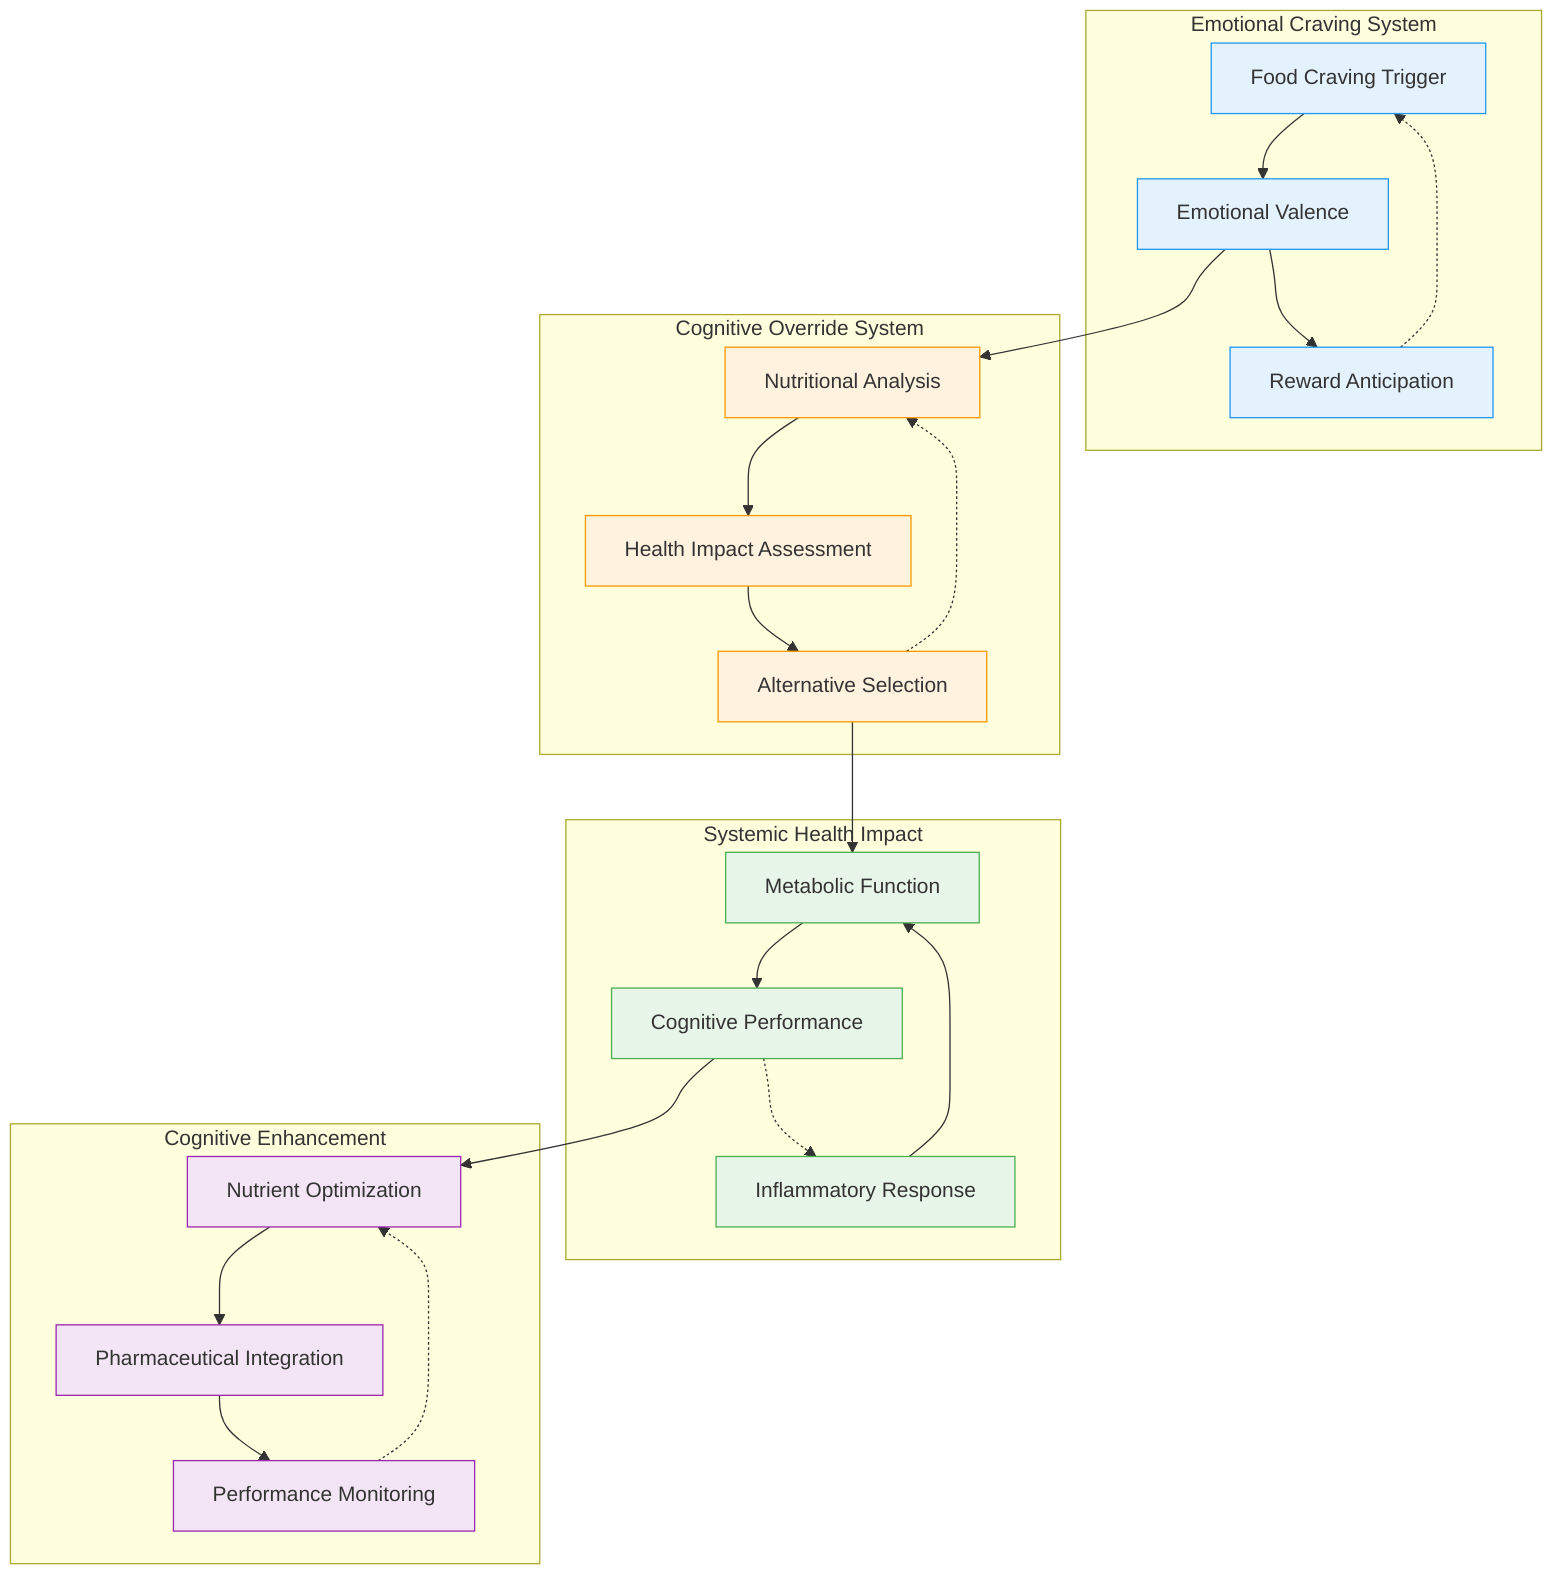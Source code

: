 flowchart TB
    subgraph EmotionalTriggers["Emotional Craving System"]
        direction TB
        ET1[Food Craving Trigger]
        ET2[Emotional Valence]
        ET3[Reward Anticipation]
        
        ET1 --> ET2
        ET2 --> ET3
        ET3 -.-> ET1
    end

    subgraph LogicalOverride["Cognitive Override System"]
        direction LR
        LO1[Nutritional Analysis]
        LO2[Health Impact Assessment]
        LO3[Alternative Selection]
        
        LO1 --> LO2
        LO2 --> LO3
        LO3 -.-> LO1
    end

    subgraph SystemicEffects["Systemic Health Impact"]
        direction TB
        SE1[Inflammatory Response]
        SE2[Metabolic Function]
        SE3[Cognitive Performance]
        
        SE1 --> SE2
        SE2 --> SE3
        SE3 -.-> SE1
    end

    subgraph OptimizationPath["Cognitive Enhancement"]
        direction TB
        OP1[Nutrient Optimization]
        OP2[Pharmaceutical Integration]
        OP3[Performance Monitoring]
        
        OP1 --> OP2
        OP2 --> OP3
        OP3 -.-> OP1
    end

    ET2 --> LO1
    LO3 --> SE2
    SE3 --> OP1

    %% Styling
    classDef emotional fill:#e3f2fd,stroke:#2196F3
    classDef logical fill:#fff3e0,stroke:#FF9800
    classDef systemic fill:#e8f5e9,stroke:#4CAF50
    classDef optimization fill:#f3e5f5,stroke:#9C27B0

    class ET1,ET2,ET3 emotional
    class LO1,LO2,LO3 logical
    class SE1,SE2,SE3 systemic
    class OP1,OP2,OP3 optimization